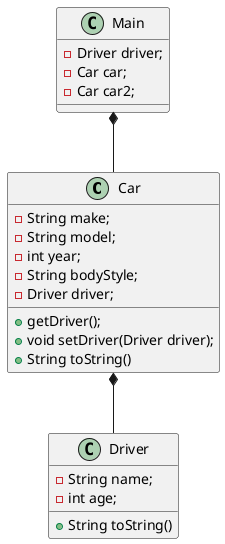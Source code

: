 @startuml
'https://plantuml.com/object-diagram

Class Car
Class Driver
Class Main

Main : - Driver driver;
Main : - Car car;
Main : - Car car2;

Car : - String make;
Car : - String model;
Car : -  int year;
Car : - String bodyStyle;
Car : -  Driver driver;

Car : + getDriver();
Car : + void setDriver(Driver driver);
Car : + String toString()

Driver : - String name;
Driver : - int age;
Driver : + String toString()


Main *--Car
Car *-- Driver
@enduml
